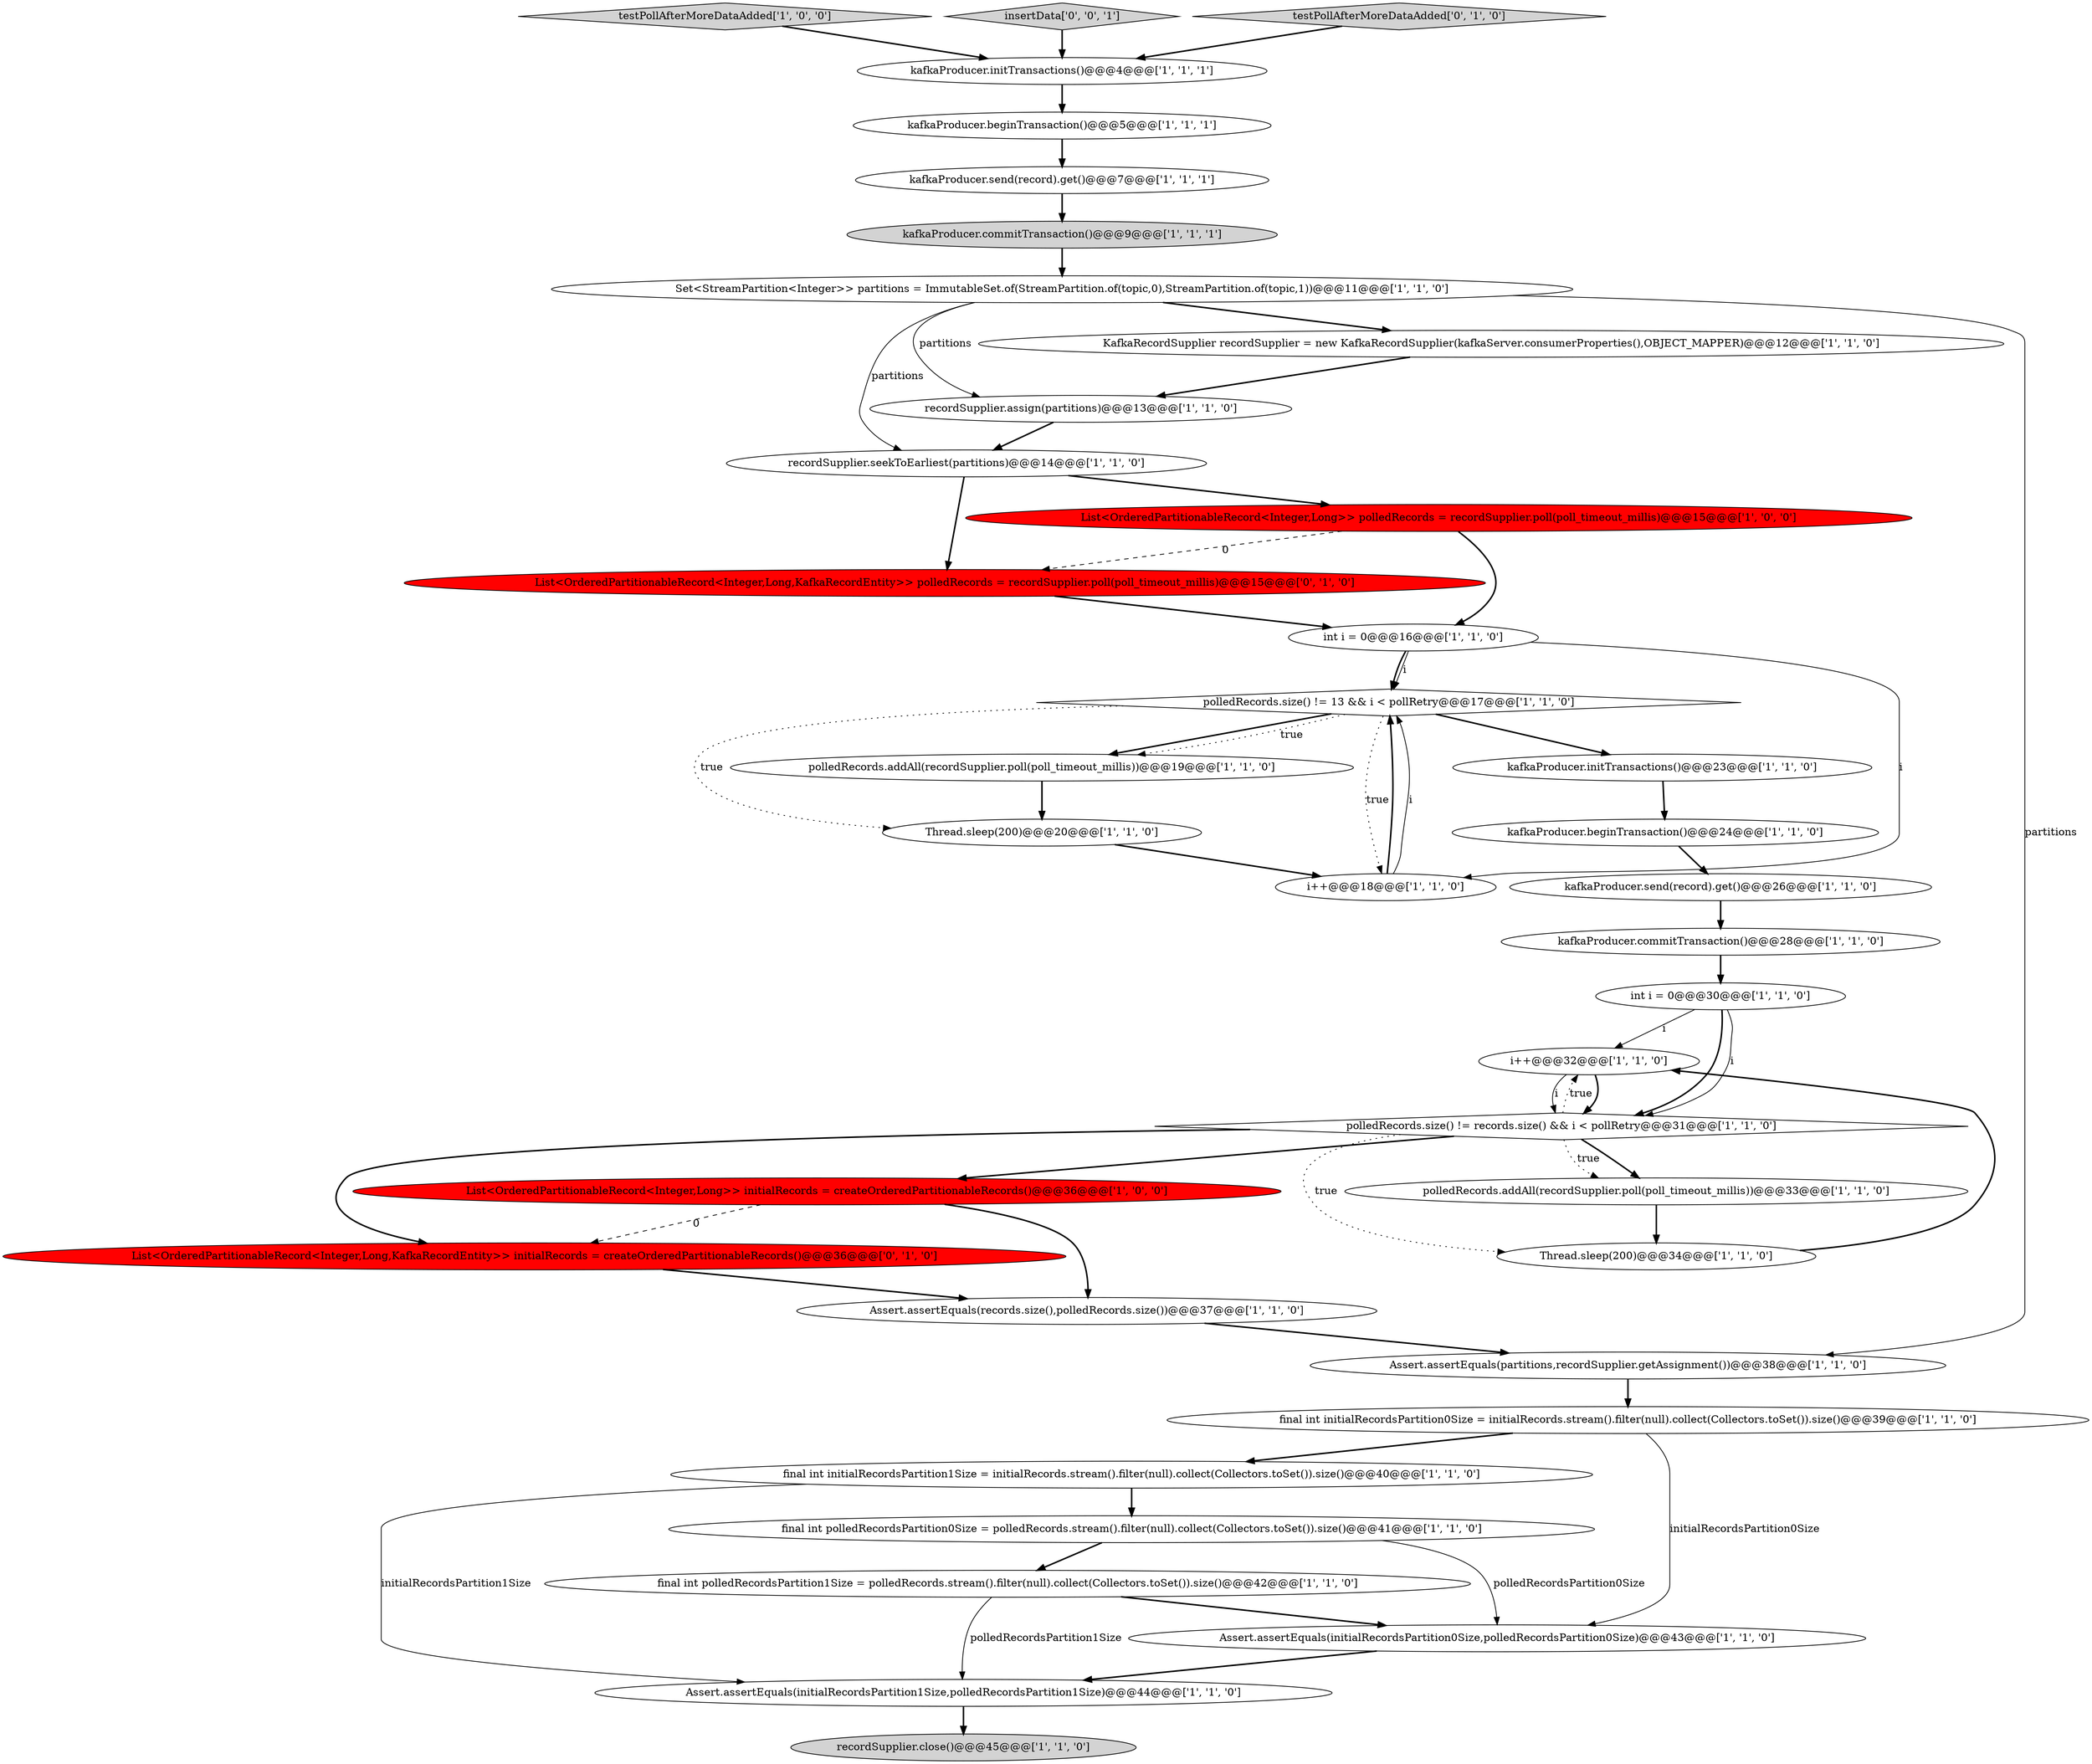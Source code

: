digraph {
3 [style = filled, label = "kafkaProducer.initTransactions()@@@23@@@['1', '1', '0']", fillcolor = white, shape = ellipse image = "AAA0AAABBB1BBB"];
34 [style = filled, label = "List<OrderedPartitionableRecord<Integer,Long,KafkaRecordEntity>> polledRecords = recordSupplier.poll(poll_timeout_millis)@@@15@@@['0', '1', '0']", fillcolor = red, shape = ellipse image = "AAA1AAABBB2BBB"];
0 [style = filled, label = "int i = 0@@@16@@@['1', '1', '0']", fillcolor = white, shape = ellipse image = "AAA0AAABBB1BBB"];
36 [style = filled, label = "List<OrderedPartitionableRecord<Integer,Long,KafkaRecordEntity>> initialRecords = createOrderedPartitionableRecords()@@@36@@@['0', '1', '0']", fillcolor = red, shape = ellipse image = "AAA1AAABBB2BBB"];
10 [style = filled, label = "final int polledRecordsPartition1Size = polledRecords.stream().filter(null).collect(Collectors.toSet()).size()@@@42@@@['1', '1', '0']", fillcolor = white, shape = ellipse image = "AAA0AAABBB1BBB"];
22 [style = filled, label = "testPollAfterMoreDataAdded['1', '0', '0']", fillcolor = lightgray, shape = diamond image = "AAA0AAABBB1BBB"];
23 [style = filled, label = "kafkaProducer.send(record).get()@@@7@@@['1', '1', '1']", fillcolor = white, shape = ellipse image = "AAA0AAABBB1BBB"];
27 [style = filled, label = "Thread.sleep(200)@@@20@@@['1', '1', '0']", fillcolor = white, shape = ellipse image = "AAA0AAABBB1BBB"];
8 [style = filled, label = "kafkaProducer.beginTransaction()@@@24@@@['1', '1', '0']", fillcolor = white, shape = ellipse image = "AAA0AAABBB1BBB"];
26 [style = filled, label = "final int polledRecordsPartition0Size = polledRecords.stream().filter(null).collect(Collectors.toSet()).size()@@@41@@@['1', '1', '0']", fillcolor = white, shape = ellipse image = "AAA0AAABBB1BBB"];
31 [style = filled, label = "polledRecords.size() != 13 && i < pollRetry@@@17@@@['1', '1', '0']", fillcolor = white, shape = diamond image = "AAA0AAABBB1BBB"];
20 [style = filled, label = "int i = 0@@@30@@@['1', '1', '0']", fillcolor = white, shape = ellipse image = "AAA0AAABBB1BBB"];
12 [style = filled, label = "recordSupplier.seekToEarliest(partitions)@@@14@@@['1', '1', '0']", fillcolor = white, shape = ellipse image = "AAA0AAABBB1BBB"];
33 [style = filled, label = "Assert.assertEquals(initialRecordsPartition1Size,polledRecordsPartition1Size)@@@44@@@['1', '1', '0']", fillcolor = white, shape = ellipse image = "AAA0AAABBB1BBB"];
2 [style = filled, label = "polledRecords.addAll(recordSupplier.poll(poll_timeout_millis))@@@19@@@['1', '1', '0']", fillcolor = white, shape = ellipse image = "AAA0AAABBB1BBB"];
30 [style = filled, label = "KafkaRecordSupplier recordSupplier = new KafkaRecordSupplier(kafkaServer.consumerProperties(),OBJECT_MAPPER)@@@12@@@['1', '1', '0']", fillcolor = white, shape = ellipse image = "AAA0AAABBB1BBB"];
37 [style = filled, label = "insertData['0', '0', '1']", fillcolor = lightgray, shape = diamond image = "AAA0AAABBB3BBB"];
18 [style = filled, label = "Thread.sleep(200)@@@34@@@['1', '1', '0']", fillcolor = white, shape = ellipse image = "AAA0AAABBB1BBB"];
28 [style = filled, label = "kafkaProducer.commitTransaction()@@@28@@@['1', '1', '0']", fillcolor = white, shape = ellipse image = "AAA0AAABBB1BBB"];
24 [style = filled, label = "kafkaProducer.commitTransaction()@@@9@@@['1', '1', '1']", fillcolor = lightgray, shape = ellipse image = "AAA0AAABBB1BBB"];
9 [style = filled, label = "i++@@@32@@@['1', '1', '0']", fillcolor = white, shape = ellipse image = "AAA0AAABBB1BBB"];
21 [style = filled, label = "Set<StreamPartition<Integer>> partitions = ImmutableSet.of(StreamPartition.of(topic,0),StreamPartition.of(topic,1))@@@11@@@['1', '1', '0']", fillcolor = white, shape = ellipse image = "AAA0AAABBB1BBB"];
6 [style = filled, label = "Assert.assertEquals(initialRecordsPartition0Size,polledRecordsPartition0Size)@@@43@@@['1', '1', '0']", fillcolor = white, shape = ellipse image = "AAA0AAABBB1BBB"];
14 [style = filled, label = "kafkaProducer.beginTransaction()@@@5@@@['1', '1', '1']", fillcolor = white, shape = ellipse image = "AAA0AAABBB1BBB"];
17 [style = filled, label = "List<OrderedPartitionableRecord<Integer,Long>> initialRecords = createOrderedPartitionableRecords()@@@36@@@['1', '0', '0']", fillcolor = red, shape = ellipse image = "AAA1AAABBB1BBB"];
11 [style = filled, label = "Assert.assertEquals(records.size(),polledRecords.size())@@@37@@@['1', '1', '0']", fillcolor = white, shape = ellipse image = "AAA0AAABBB1BBB"];
4 [style = filled, label = "polledRecords.size() != records.size() && i < pollRetry@@@31@@@['1', '1', '0']", fillcolor = white, shape = diamond image = "AAA0AAABBB1BBB"];
15 [style = filled, label = "i++@@@18@@@['1', '1', '0']", fillcolor = white, shape = ellipse image = "AAA0AAABBB1BBB"];
7 [style = filled, label = "kafkaProducer.initTransactions()@@@4@@@['1', '1', '1']", fillcolor = white, shape = ellipse image = "AAA0AAABBB1BBB"];
1 [style = filled, label = "recordSupplier.close()@@@45@@@['1', '1', '0']", fillcolor = lightgray, shape = ellipse image = "AAA0AAABBB1BBB"];
19 [style = filled, label = "kafkaProducer.send(record).get()@@@26@@@['1', '1', '0']", fillcolor = white, shape = ellipse image = "AAA0AAABBB1BBB"];
29 [style = filled, label = "polledRecords.addAll(recordSupplier.poll(poll_timeout_millis))@@@33@@@['1', '1', '0']", fillcolor = white, shape = ellipse image = "AAA0AAABBB1BBB"];
13 [style = filled, label = "final int initialRecordsPartition1Size = initialRecords.stream().filter(null).collect(Collectors.toSet()).size()@@@40@@@['1', '1', '0']", fillcolor = white, shape = ellipse image = "AAA0AAABBB1BBB"];
16 [style = filled, label = "Assert.assertEquals(partitions,recordSupplier.getAssignment())@@@38@@@['1', '1', '0']", fillcolor = white, shape = ellipse image = "AAA0AAABBB1BBB"];
32 [style = filled, label = "recordSupplier.assign(partitions)@@@13@@@['1', '1', '0']", fillcolor = white, shape = ellipse image = "AAA0AAABBB1BBB"];
35 [style = filled, label = "testPollAfterMoreDataAdded['0', '1', '0']", fillcolor = lightgray, shape = diamond image = "AAA0AAABBB2BBB"];
25 [style = filled, label = "final int initialRecordsPartition0Size = initialRecords.stream().filter(null).collect(Collectors.toSet()).size()@@@39@@@['1', '1', '0']", fillcolor = white, shape = ellipse image = "AAA0AAABBB1BBB"];
5 [style = filled, label = "List<OrderedPartitionableRecord<Integer,Long>> polledRecords = recordSupplier.poll(poll_timeout_millis)@@@15@@@['1', '0', '0']", fillcolor = red, shape = ellipse image = "AAA1AAABBB1BBB"];
0->31 [style = solid, label="i"];
11->16 [style = bold, label=""];
21->32 [style = solid, label="partitions"];
4->18 [style = dotted, label="true"];
21->16 [style = solid, label="partitions"];
12->5 [style = bold, label=""];
4->17 [style = bold, label=""];
28->20 [style = bold, label=""];
26->10 [style = bold, label=""];
25->13 [style = bold, label=""];
32->12 [style = bold, label=""];
8->19 [style = bold, label=""];
9->4 [style = bold, label=""];
26->6 [style = solid, label="polledRecordsPartition0Size"];
21->12 [style = solid, label="partitions"];
30->32 [style = bold, label=""];
31->2 [style = bold, label=""];
16->25 [style = bold, label=""];
4->29 [style = bold, label=""];
33->1 [style = bold, label=""];
12->34 [style = bold, label=""];
13->33 [style = solid, label="initialRecordsPartition1Size"];
21->30 [style = bold, label=""];
10->6 [style = bold, label=""];
22->7 [style = bold, label=""];
27->15 [style = bold, label=""];
34->0 [style = bold, label=""];
36->11 [style = bold, label=""];
37->7 [style = bold, label=""];
20->4 [style = bold, label=""];
29->18 [style = bold, label=""];
5->34 [style = dashed, label="0"];
7->14 [style = bold, label=""];
4->29 [style = dotted, label="true"];
0->15 [style = solid, label="i"];
23->24 [style = bold, label=""];
10->33 [style = solid, label="polledRecordsPartition1Size"];
14->23 [style = bold, label=""];
5->0 [style = bold, label=""];
24->21 [style = bold, label=""];
15->31 [style = bold, label=""];
13->26 [style = bold, label=""];
6->33 [style = bold, label=""];
3->8 [style = bold, label=""];
25->6 [style = solid, label="initialRecordsPartition0Size"];
31->27 [style = dotted, label="true"];
18->9 [style = bold, label=""];
31->15 [style = dotted, label="true"];
2->27 [style = bold, label=""];
31->2 [style = dotted, label="true"];
4->36 [style = bold, label=""];
15->31 [style = solid, label="i"];
20->4 [style = solid, label="i"];
19->28 [style = bold, label=""];
31->3 [style = bold, label=""];
9->4 [style = solid, label="i"];
4->9 [style = dotted, label="true"];
17->36 [style = dashed, label="0"];
35->7 [style = bold, label=""];
20->9 [style = solid, label="i"];
0->31 [style = bold, label=""];
17->11 [style = bold, label=""];
}
